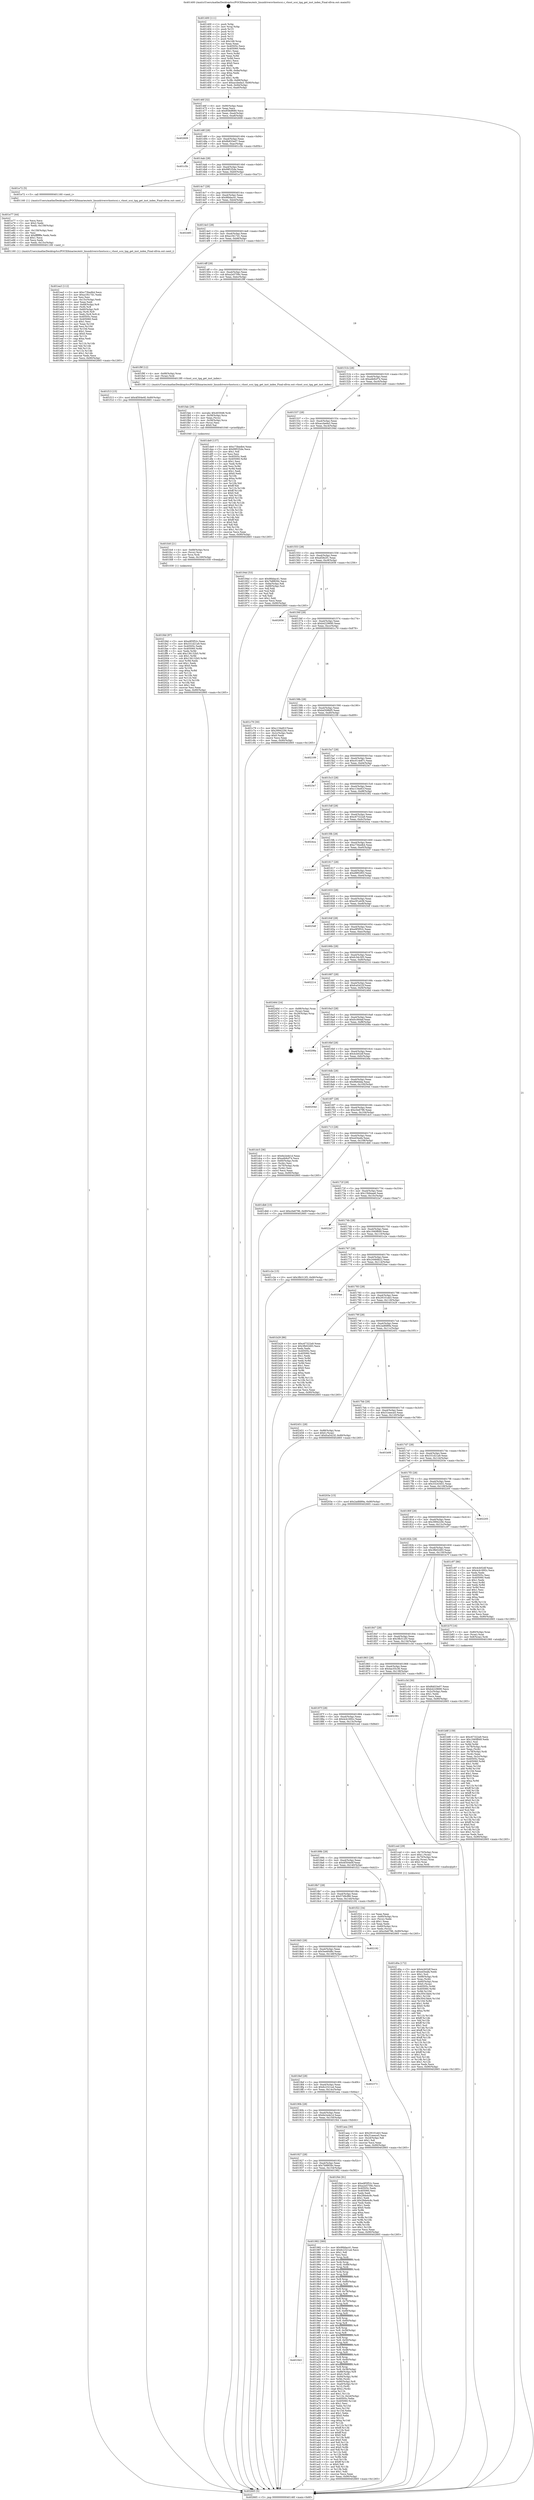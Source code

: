 digraph "0x401400" {
  label = "0x401400 (/mnt/c/Users/mathe/Desktop/tcc/POCII/binaries/extr_linuxdriversvhostscsi.c_vhost_scsi_tpg_get_inst_index_Final-ollvm.out::main(0))"
  labelloc = "t"
  node[shape=record]

  Entry [label="",width=0.3,height=0.3,shape=circle,fillcolor=black,style=filled]
  "0x40146f" [label="{
     0x40146f [32]\l
     | [instrs]\l
     &nbsp;&nbsp;0x40146f \<+6\>: mov -0x90(%rbp),%eax\l
     &nbsp;&nbsp;0x401475 \<+2\>: mov %eax,%ecx\l
     &nbsp;&nbsp;0x401477 \<+6\>: sub $0x858df680,%ecx\l
     &nbsp;&nbsp;0x40147d \<+6\>: mov %eax,-0xa4(%rbp)\l
     &nbsp;&nbsp;0x401483 \<+6\>: mov %ecx,-0xa8(%rbp)\l
     &nbsp;&nbsp;0x401489 \<+6\>: je 0000000000402609 \<main+0x1209\>\l
  }"]
  "0x402609" [label="{
     0x402609\l
  }", style=dashed]
  "0x40148f" [label="{
     0x40148f [28]\l
     | [instrs]\l
     &nbsp;&nbsp;0x40148f \<+5\>: jmp 0000000000401494 \<main+0x94\>\l
     &nbsp;&nbsp;0x401494 \<+6\>: mov -0xa4(%rbp),%eax\l
     &nbsp;&nbsp;0x40149a \<+5\>: sub $0x8b833e07,%eax\l
     &nbsp;&nbsp;0x40149f \<+6\>: mov %eax,-0xac(%rbp)\l
     &nbsp;&nbsp;0x4014a5 \<+6\>: je 0000000000401c5b \<main+0x85b\>\l
  }"]
  Exit [label="",width=0.3,height=0.3,shape=circle,fillcolor=black,style=filled,peripheries=2]
  "0x401c5b" [label="{
     0x401c5b\l
  }", style=dashed]
  "0x4014ab" [label="{
     0x4014ab [28]\l
     | [instrs]\l
     &nbsp;&nbsp;0x4014ab \<+5\>: jmp 00000000004014b0 \<main+0xb0\>\l
     &nbsp;&nbsp;0x4014b0 \<+6\>: mov -0xa4(%rbp),%eax\l
     &nbsp;&nbsp;0x4014b6 \<+5\>: sub $0x99f1f2de,%eax\l
     &nbsp;&nbsp;0x4014bb \<+6\>: mov %eax,-0xb0(%rbp)\l
     &nbsp;&nbsp;0x4014c1 \<+6\>: je 0000000000401e72 \<main+0xa72\>\l
  }"]
  "0x401fdd" [label="{
     0x401fdd [97]\l
     | [instrs]\l
     &nbsp;&nbsp;0x401fdd \<+5\>: mov $0xe9f3f52c,%eax\l
     &nbsp;&nbsp;0x401fe2 \<+5\>: mov $0x331d21a9,%esi\l
     &nbsp;&nbsp;0x401fe7 \<+7\>: mov 0x40505c,%edx\l
     &nbsp;&nbsp;0x401fee \<+8\>: mov 0x405060,%r8d\l
     &nbsp;&nbsp;0x401ff6 \<+3\>: mov %edx,%r9d\l
     &nbsp;&nbsp;0x401ff9 \<+7\>: add $0x136132b5,%r9d\l
     &nbsp;&nbsp;0x402000 \<+4\>: sub $0x1,%r9d\l
     &nbsp;&nbsp;0x402004 \<+7\>: sub $0x136132b5,%r9d\l
     &nbsp;&nbsp;0x40200b \<+4\>: imul %r9d,%edx\l
     &nbsp;&nbsp;0x40200f \<+3\>: and $0x1,%edx\l
     &nbsp;&nbsp;0x402012 \<+3\>: cmp $0x0,%edx\l
     &nbsp;&nbsp;0x402015 \<+4\>: sete %r10b\l
     &nbsp;&nbsp;0x402019 \<+4\>: cmp $0xa,%r8d\l
     &nbsp;&nbsp;0x40201d \<+4\>: setl %r11b\l
     &nbsp;&nbsp;0x402021 \<+3\>: mov %r10b,%bl\l
     &nbsp;&nbsp;0x402024 \<+3\>: and %r11b,%bl\l
     &nbsp;&nbsp;0x402027 \<+3\>: xor %r11b,%r10b\l
     &nbsp;&nbsp;0x40202a \<+3\>: or %r10b,%bl\l
     &nbsp;&nbsp;0x40202d \<+3\>: test $0x1,%bl\l
     &nbsp;&nbsp;0x402030 \<+3\>: cmovne %esi,%eax\l
     &nbsp;&nbsp;0x402033 \<+6\>: mov %eax,-0x90(%rbp)\l
     &nbsp;&nbsp;0x402039 \<+5\>: jmp 0000000000402665 \<main+0x1265\>\l
  }"]
  "0x401e72" [label="{
     0x401e72 [5]\l
     | [instrs]\l
     &nbsp;&nbsp;0x401e72 \<+5\>: call 0000000000401160 \<next_i\>\l
     | [calls]\l
     &nbsp;&nbsp;0x401160 \{1\} (/mnt/c/Users/mathe/Desktop/tcc/POCII/binaries/extr_linuxdriversvhostscsi.c_vhost_scsi_tpg_get_inst_index_Final-ollvm.out::next_i)\l
  }"]
  "0x4014c7" [label="{
     0x4014c7 [28]\l
     | [instrs]\l
     &nbsp;&nbsp;0x4014c7 \<+5\>: jmp 00000000004014cc \<main+0xcc\>\l
     &nbsp;&nbsp;0x4014cc \<+6\>: mov -0xa4(%rbp),%eax\l
     &nbsp;&nbsp;0x4014d2 \<+5\>: sub $0x9fddac41,%eax\l
     &nbsp;&nbsp;0x4014d7 \<+6\>: mov %eax,-0xb4(%rbp)\l
     &nbsp;&nbsp;0x4014dd \<+6\>: je 0000000000402485 \<main+0x1085\>\l
  }"]
  "0x401fc8" [label="{
     0x401fc8 [21]\l
     | [instrs]\l
     &nbsp;&nbsp;0x401fc8 \<+4\>: mov -0x68(%rbp),%rcx\l
     &nbsp;&nbsp;0x401fcc \<+3\>: mov (%rcx),%rcx\l
     &nbsp;&nbsp;0x401fcf \<+3\>: mov %rcx,%rdi\l
     &nbsp;&nbsp;0x401fd2 \<+6\>: mov %eax,-0x160(%rbp)\l
     &nbsp;&nbsp;0x401fd8 \<+5\>: call 0000000000401030 \<free@plt\>\l
     | [calls]\l
     &nbsp;&nbsp;0x401030 \{1\} (unknown)\l
  }"]
  "0x402485" [label="{
     0x402485\l
  }", style=dashed]
  "0x4014e3" [label="{
     0x4014e3 [28]\l
     | [instrs]\l
     &nbsp;&nbsp;0x4014e3 \<+5\>: jmp 00000000004014e8 \<main+0xe8\>\l
     &nbsp;&nbsp;0x4014e8 \<+6\>: mov -0xa4(%rbp),%eax\l
     &nbsp;&nbsp;0x4014ee \<+5\>: sub $0xa1f417d1,%eax\l
     &nbsp;&nbsp;0x4014f3 \<+6\>: mov %eax,-0xb8(%rbp)\l
     &nbsp;&nbsp;0x4014f9 \<+6\>: je 0000000000401f13 \<main+0xb13\>\l
  }"]
  "0x401fab" [label="{
     0x401fab [29]\l
     | [instrs]\l
     &nbsp;&nbsp;0x401fab \<+10\>: movabs $0x4030d6,%rdi\l
     &nbsp;&nbsp;0x401fb5 \<+4\>: mov -0x58(%rbp),%rcx\l
     &nbsp;&nbsp;0x401fb9 \<+2\>: mov %eax,(%rcx)\l
     &nbsp;&nbsp;0x401fbb \<+4\>: mov -0x58(%rbp),%rcx\l
     &nbsp;&nbsp;0x401fbf \<+2\>: mov (%rcx),%esi\l
     &nbsp;&nbsp;0x401fc1 \<+2\>: mov $0x0,%al\l
     &nbsp;&nbsp;0x401fc3 \<+5\>: call 0000000000401040 \<printf@plt\>\l
     | [calls]\l
     &nbsp;&nbsp;0x401040 \{1\} (unknown)\l
  }"]
  "0x401f13" [label="{
     0x401f13 [15]\l
     | [instrs]\l
     &nbsp;&nbsp;0x401f13 \<+10\>: movl $0x4f304e0f,-0x90(%rbp)\l
     &nbsp;&nbsp;0x401f1d \<+5\>: jmp 0000000000402665 \<main+0x1265\>\l
  }"]
  "0x4014ff" [label="{
     0x4014ff [28]\l
     | [instrs]\l
     &nbsp;&nbsp;0x4014ff \<+5\>: jmp 0000000000401504 \<main+0x104\>\l
     &nbsp;&nbsp;0x401504 \<+6\>: mov -0xa4(%rbp),%eax\l
     &nbsp;&nbsp;0x40150a \<+5\>: sub $0xa2e5709c,%eax\l
     &nbsp;&nbsp;0x40150f \<+6\>: mov %eax,-0xbc(%rbp)\l
     &nbsp;&nbsp;0x401515 \<+6\>: je 0000000000401f9f \<main+0xb9f\>\l
  }"]
  "0x401ea3" [label="{
     0x401ea3 [112]\l
     | [instrs]\l
     &nbsp;&nbsp;0x401ea3 \<+5\>: mov $0xc73bedb4,%ecx\l
     &nbsp;&nbsp;0x401ea8 \<+5\>: mov $0xa1f417d1,%edx\l
     &nbsp;&nbsp;0x401ead \<+2\>: xor %esi,%esi\l
     &nbsp;&nbsp;0x401eaf \<+6\>: mov -0x15c(%rbp),%edi\l
     &nbsp;&nbsp;0x401eb5 \<+3\>: imul %eax,%edi\l
     &nbsp;&nbsp;0x401eb8 \<+4\>: mov -0x68(%rbp),%r8\l
     &nbsp;&nbsp;0x401ebc \<+3\>: mov (%r8),%r8\l
     &nbsp;&nbsp;0x401ebf \<+4\>: mov -0x60(%rbp),%r9\l
     &nbsp;&nbsp;0x401ec3 \<+3\>: movslq (%r9),%r9\l
     &nbsp;&nbsp;0x401ec6 \<+4\>: mov %edi,(%r8,%r9,4)\l
     &nbsp;&nbsp;0x401eca \<+7\>: mov 0x40505c,%eax\l
     &nbsp;&nbsp;0x401ed1 \<+7\>: mov 0x405060,%edi\l
     &nbsp;&nbsp;0x401ed8 \<+3\>: sub $0x1,%esi\l
     &nbsp;&nbsp;0x401edb \<+3\>: mov %eax,%r10d\l
     &nbsp;&nbsp;0x401ede \<+3\>: add %esi,%r10d\l
     &nbsp;&nbsp;0x401ee1 \<+4\>: imul %r10d,%eax\l
     &nbsp;&nbsp;0x401ee5 \<+3\>: and $0x1,%eax\l
     &nbsp;&nbsp;0x401ee8 \<+3\>: cmp $0x0,%eax\l
     &nbsp;&nbsp;0x401eeb \<+4\>: sete %r11b\l
     &nbsp;&nbsp;0x401eef \<+3\>: cmp $0xa,%edi\l
     &nbsp;&nbsp;0x401ef2 \<+3\>: setl %bl\l
     &nbsp;&nbsp;0x401ef5 \<+3\>: mov %r11b,%r14b\l
     &nbsp;&nbsp;0x401ef8 \<+3\>: and %bl,%r14b\l
     &nbsp;&nbsp;0x401efb \<+3\>: xor %bl,%r11b\l
     &nbsp;&nbsp;0x401efe \<+3\>: or %r11b,%r14b\l
     &nbsp;&nbsp;0x401f01 \<+4\>: test $0x1,%r14b\l
     &nbsp;&nbsp;0x401f05 \<+3\>: cmovne %edx,%ecx\l
     &nbsp;&nbsp;0x401f08 \<+6\>: mov %ecx,-0x90(%rbp)\l
     &nbsp;&nbsp;0x401f0e \<+5\>: jmp 0000000000402665 \<main+0x1265\>\l
  }"]
  "0x401f9f" [label="{
     0x401f9f [12]\l
     | [instrs]\l
     &nbsp;&nbsp;0x401f9f \<+4\>: mov -0x68(%rbp),%rax\l
     &nbsp;&nbsp;0x401fa3 \<+3\>: mov (%rax),%rdi\l
     &nbsp;&nbsp;0x401fa6 \<+5\>: call 00000000004013f0 \<vhost_scsi_tpg_get_inst_index\>\l
     | [calls]\l
     &nbsp;&nbsp;0x4013f0 \{1\} (/mnt/c/Users/mathe/Desktop/tcc/POCII/binaries/extr_linuxdriversvhostscsi.c_vhost_scsi_tpg_get_inst_index_Final-ollvm.out::vhost_scsi_tpg_get_inst_index)\l
  }"]
  "0x40151b" [label="{
     0x40151b [28]\l
     | [instrs]\l
     &nbsp;&nbsp;0x40151b \<+5\>: jmp 0000000000401520 \<main+0x120\>\l
     &nbsp;&nbsp;0x401520 \<+6\>: mov -0xa4(%rbp),%eax\l
     &nbsp;&nbsp;0x401526 \<+5\>: sub $0xa4b9cf74,%eax\l
     &nbsp;&nbsp;0x40152b \<+6\>: mov %eax,-0xc0(%rbp)\l
     &nbsp;&nbsp;0x401531 \<+6\>: je 0000000000401de9 \<main+0x9e9\>\l
  }"]
  "0x401e77" [label="{
     0x401e77 [44]\l
     | [instrs]\l
     &nbsp;&nbsp;0x401e77 \<+2\>: xor %ecx,%ecx\l
     &nbsp;&nbsp;0x401e79 \<+5\>: mov $0x2,%edx\l
     &nbsp;&nbsp;0x401e7e \<+6\>: mov %edx,-0x158(%rbp)\l
     &nbsp;&nbsp;0x401e84 \<+1\>: cltd\l
     &nbsp;&nbsp;0x401e85 \<+6\>: mov -0x158(%rbp),%esi\l
     &nbsp;&nbsp;0x401e8b \<+2\>: idiv %esi\l
     &nbsp;&nbsp;0x401e8d \<+6\>: imul $0xfffffffe,%edx,%edx\l
     &nbsp;&nbsp;0x401e93 \<+3\>: sub $0x1,%ecx\l
     &nbsp;&nbsp;0x401e96 \<+2\>: sub %ecx,%edx\l
     &nbsp;&nbsp;0x401e98 \<+6\>: mov %edx,-0x15c(%rbp)\l
     &nbsp;&nbsp;0x401e9e \<+5\>: call 0000000000401160 \<next_i\>\l
     | [calls]\l
     &nbsp;&nbsp;0x401160 \{1\} (/mnt/c/Users/mathe/Desktop/tcc/POCII/binaries/extr_linuxdriversvhostscsi.c_vhost_scsi_tpg_get_inst_index_Final-ollvm.out::next_i)\l
  }"]
  "0x401de9" [label="{
     0x401de9 [137]\l
     | [instrs]\l
     &nbsp;&nbsp;0x401de9 \<+5\>: mov $0xc73bedb4,%eax\l
     &nbsp;&nbsp;0x401dee \<+5\>: mov $0x99f1f2de,%ecx\l
     &nbsp;&nbsp;0x401df3 \<+2\>: mov $0x1,%dl\l
     &nbsp;&nbsp;0x401df5 \<+2\>: xor %esi,%esi\l
     &nbsp;&nbsp;0x401df7 \<+7\>: mov 0x40505c,%edi\l
     &nbsp;&nbsp;0x401dfe \<+8\>: mov 0x405060,%r8d\l
     &nbsp;&nbsp;0x401e06 \<+3\>: sub $0x1,%esi\l
     &nbsp;&nbsp;0x401e09 \<+3\>: mov %edi,%r9d\l
     &nbsp;&nbsp;0x401e0c \<+3\>: add %esi,%r9d\l
     &nbsp;&nbsp;0x401e0f \<+4\>: imul %r9d,%edi\l
     &nbsp;&nbsp;0x401e13 \<+3\>: and $0x1,%edi\l
     &nbsp;&nbsp;0x401e16 \<+3\>: cmp $0x0,%edi\l
     &nbsp;&nbsp;0x401e19 \<+4\>: sete %r10b\l
     &nbsp;&nbsp;0x401e1d \<+4\>: cmp $0xa,%r8d\l
     &nbsp;&nbsp;0x401e21 \<+4\>: setl %r11b\l
     &nbsp;&nbsp;0x401e25 \<+3\>: mov %r10b,%bl\l
     &nbsp;&nbsp;0x401e28 \<+3\>: xor $0xff,%bl\l
     &nbsp;&nbsp;0x401e2b \<+3\>: mov %r11b,%r14b\l
     &nbsp;&nbsp;0x401e2e \<+4\>: xor $0xff,%r14b\l
     &nbsp;&nbsp;0x401e32 \<+3\>: xor $0x0,%dl\l
     &nbsp;&nbsp;0x401e35 \<+3\>: mov %bl,%r15b\l
     &nbsp;&nbsp;0x401e38 \<+4\>: and $0x0,%r15b\l
     &nbsp;&nbsp;0x401e3c \<+3\>: and %dl,%r10b\l
     &nbsp;&nbsp;0x401e3f \<+3\>: mov %r14b,%r12b\l
     &nbsp;&nbsp;0x401e42 \<+4\>: and $0x0,%r12b\l
     &nbsp;&nbsp;0x401e46 \<+3\>: and %dl,%r11b\l
     &nbsp;&nbsp;0x401e49 \<+3\>: or %r10b,%r15b\l
     &nbsp;&nbsp;0x401e4c \<+3\>: or %r11b,%r12b\l
     &nbsp;&nbsp;0x401e4f \<+3\>: xor %r12b,%r15b\l
     &nbsp;&nbsp;0x401e52 \<+3\>: or %r14b,%bl\l
     &nbsp;&nbsp;0x401e55 \<+3\>: xor $0xff,%bl\l
     &nbsp;&nbsp;0x401e58 \<+3\>: or $0x0,%dl\l
     &nbsp;&nbsp;0x401e5b \<+2\>: and %dl,%bl\l
     &nbsp;&nbsp;0x401e5d \<+3\>: or %bl,%r15b\l
     &nbsp;&nbsp;0x401e60 \<+4\>: test $0x1,%r15b\l
     &nbsp;&nbsp;0x401e64 \<+3\>: cmovne %ecx,%eax\l
     &nbsp;&nbsp;0x401e67 \<+6\>: mov %eax,-0x90(%rbp)\l
     &nbsp;&nbsp;0x401e6d \<+5\>: jmp 0000000000402665 \<main+0x1265\>\l
  }"]
  "0x401537" [label="{
     0x401537 [28]\l
     | [instrs]\l
     &nbsp;&nbsp;0x401537 \<+5\>: jmp 000000000040153c \<main+0x13c\>\l
     &nbsp;&nbsp;0x40153c \<+6\>: mov -0xa4(%rbp),%eax\l
     &nbsp;&nbsp;0x401542 \<+5\>: sub $0xaccbeda3,%eax\l
     &nbsp;&nbsp;0x401547 \<+6\>: mov %eax,-0xc4(%rbp)\l
     &nbsp;&nbsp;0x40154d \<+6\>: je 000000000040194d \<main+0x54d\>\l
  }"]
  "0x401d0a" [label="{
     0x401d0a [172]\l
     | [instrs]\l
     &nbsp;&nbsp;0x401d0a \<+5\>: mov $0x4cb02df,%ecx\l
     &nbsp;&nbsp;0x401d0f \<+5\>: mov $0xed3eafa,%edx\l
     &nbsp;&nbsp;0x401d14 \<+3\>: mov $0x1,%sil\l
     &nbsp;&nbsp;0x401d17 \<+4\>: mov -0x68(%rbp),%rdi\l
     &nbsp;&nbsp;0x401d1b \<+3\>: mov %rax,(%rdi)\l
     &nbsp;&nbsp;0x401d1e \<+4\>: mov -0x60(%rbp),%rax\l
     &nbsp;&nbsp;0x401d22 \<+6\>: movl $0x0,(%rax)\l
     &nbsp;&nbsp;0x401d28 \<+8\>: mov 0x40505c,%r8d\l
     &nbsp;&nbsp;0x401d30 \<+8\>: mov 0x405060,%r9d\l
     &nbsp;&nbsp;0x401d38 \<+3\>: mov %r8d,%r10d\l
     &nbsp;&nbsp;0x401d3b \<+7\>: add $0x3041fab4,%r10d\l
     &nbsp;&nbsp;0x401d42 \<+4\>: sub $0x1,%r10d\l
     &nbsp;&nbsp;0x401d46 \<+7\>: sub $0x3041fab4,%r10d\l
     &nbsp;&nbsp;0x401d4d \<+4\>: imul %r10d,%r8d\l
     &nbsp;&nbsp;0x401d51 \<+4\>: and $0x1,%r8d\l
     &nbsp;&nbsp;0x401d55 \<+4\>: cmp $0x0,%r8d\l
     &nbsp;&nbsp;0x401d59 \<+4\>: sete %r11b\l
     &nbsp;&nbsp;0x401d5d \<+4\>: cmp $0xa,%r9d\l
     &nbsp;&nbsp;0x401d61 \<+3\>: setl %bl\l
     &nbsp;&nbsp;0x401d64 \<+3\>: mov %r11b,%r14b\l
     &nbsp;&nbsp;0x401d67 \<+4\>: xor $0xff,%r14b\l
     &nbsp;&nbsp;0x401d6b \<+3\>: mov %bl,%r15b\l
     &nbsp;&nbsp;0x401d6e \<+4\>: xor $0xff,%r15b\l
     &nbsp;&nbsp;0x401d72 \<+4\>: xor $0x1,%sil\l
     &nbsp;&nbsp;0x401d76 \<+3\>: mov %r14b,%r12b\l
     &nbsp;&nbsp;0x401d79 \<+4\>: and $0xff,%r12b\l
     &nbsp;&nbsp;0x401d7d \<+3\>: and %sil,%r11b\l
     &nbsp;&nbsp;0x401d80 \<+3\>: mov %r15b,%r13b\l
     &nbsp;&nbsp;0x401d83 \<+4\>: and $0xff,%r13b\l
     &nbsp;&nbsp;0x401d87 \<+3\>: and %sil,%bl\l
     &nbsp;&nbsp;0x401d8a \<+3\>: or %r11b,%r12b\l
     &nbsp;&nbsp;0x401d8d \<+3\>: or %bl,%r13b\l
     &nbsp;&nbsp;0x401d90 \<+3\>: xor %r13b,%r12b\l
     &nbsp;&nbsp;0x401d93 \<+3\>: or %r15b,%r14b\l
     &nbsp;&nbsp;0x401d96 \<+4\>: xor $0xff,%r14b\l
     &nbsp;&nbsp;0x401d9a \<+4\>: or $0x1,%sil\l
     &nbsp;&nbsp;0x401d9e \<+3\>: and %sil,%r14b\l
     &nbsp;&nbsp;0x401da1 \<+3\>: or %r14b,%r12b\l
     &nbsp;&nbsp;0x401da4 \<+4\>: test $0x1,%r12b\l
     &nbsp;&nbsp;0x401da8 \<+3\>: cmovne %edx,%ecx\l
     &nbsp;&nbsp;0x401dab \<+6\>: mov %ecx,-0x90(%rbp)\l
     &nbsp;&nbsp;0x401db1 \<+5\>: jmp 0000000000402665 \<main+0x1265\>\l
  }"]
  "0x40194d" [label="{
     0x40194d [53]\l
     | [instrs]\l
     &nbsp;&nbsp;0x40194d \<+5\>: mov $0x9fddac41,%eax\l
     &nbsp;&nbsp;0x401952 \<+5\>: mov $0x7b8f659c,%ecx\l
     &nbsp;&nbsp;0x401957 \<+6\>: mov -0x8a(%rbp),%dl\l
     &nbsp;&nbsp;0x40195d \<+7\>: mov -0x89(%rbp),%sil\l
     &nbsp;&nbsp;0x401964 \<+3\>: mov %dl,%dil\l
     &nbsp;&nbsp;0x401967 \<+3\>: and %sil,%dil\l
     &nbsp;&nbsp;0x40196a \<+3\>: xor %sil,%dl\l
     &nbsp;&nbsp;0x40196d \<+3\>: or %dl,%dil\l
     &nbsp;&nbsp;0x401970 \<+4\>: test $0x1,%dil\l
     &nbsp;&nbsp;0x401974 \<+3\>: cmovne %ecx,%eax\l
     &nbsp;&nbsp;0x401977 \<+6\>: mov %eax,-0x90(%rbp)\l
     &nbsp;&nbsp;0x40197d \<+5\>: jmp 0000000000402665 \<main+0x1265\>\l
  }"]
  "0x401553" [label="{
     0x401553 [28]\l
     | [instrs]\l
     &nbsp;&nbsp;0x401553 \<+5\>: jmp 0000000000401558 \<main+0x158\>\l
     &nbsp;&nbsp;0x401558 \<+6\>: mov -0xa4(%rbp),%eax\l
     &nbsp;&nbsp;0x40155e \<+5\>: sub $0xaf2fe2f1,%eax\l
     &nbsp;&nbsp;0x401563 \<+6\>: mov %eax,-0xc8(%rbp)\l
     &nbsp;&nbsp;0x401569 \<+6\>: je 0000000000402656 \<main+0x1256\>\l
  }"]
  "0x402665" [label="{
     0x402665 [5]\l
     | [instrs]\l
     &nbsp;&nbsp;0x402665 \<+5\>: jmp 000000000040146f \<main+0x6f\>\l
  }"]
  "0x401400" [label="{
     0x401400 [111]\l
     | [instrs]\l
     &nbsp;&nbsp;0x401400 \<+1\>: push %rbp\l
     &nbsp;&nbsp;0x401401 \<+3\>: mov %rsp,%rbp\l
     &nbsp;&nbsp;0x401404 \<+2\>: push %r15\l
     &nbsp;&nbsp;0x401406 \<+2\>: push %r14\l
     &nbsp;&nbsp;0x401408 \<+2\>: push %r13\l
     &nbsp;&nbsp;0x40140a \<+2\>: push %r12\l
     &nbsp;&nbsp;0x40140c \<+1\>: push %rbx\l
     &nbsp;&nbsp;0x40140d \<+7\>: sub $0x168,%rsp\l
     &nbsp;&nbsp;0x401414 \<+2\>: xor %eax,%eax\l
     &nbsp;&nbsp;0x401416 \<+7\>: mov 0x40505c,%ecx\l
     &nbsp;&nbsp;0x40141d \<+7\>: mov 0x405060,%edx\l
     &nbsp;&nbsp;0x401424 \<+3\>: sub $0x1,%eax\l
     &nbsp;&nbsp;0x401427 \<+3\>: mov %ecx,%r8d\l
     &nbsp;&nbsp;0x40142a \<+3\>: add %eax,%r8d\l
     &nbsp;&nbsp;0x40142d \<+4\>: imul %r8d,%ecx\l
     &nbsp;&nbsp;0x401431 \<+3\>: and $0x1,%ecx\l
     &nbsp;&nbsp;0x401434 \<+3\>: cmp $0x0,%ecx\l
     &nbsp;&nbsp;0x401437 \<+4\>: sete %r9b\l
     &nbsp;&nbsp;0x40143b \<+4\>: and $0x1,%r9b\l
     &nbsp;&nbsp;0x40143f \<+7\>: mov %r9b,-0x8a(%rbp)\l
     &nbsp;&nbsp;0x401446 \<+3\>: cmp $0xa,%edx\l
     &nbsp;&nbsp;0x401449 \<+4\>: setl %r9b\l
     &nbsp;&nbsp;0x40144d \<+4\>: and $0x1,%r9b\l
     &nbsp;&nbsp;0x401451 \<+7\>: mov %r9b,-0x89(%rbp)\l
     &nbsp;&nbsp;0x401458 \<+10\>: movl $0xaccbeda3,-0x90(%rbp)\l
     &nbsp;&nbsp;0x401462 \<+6\>: mov %edi,-0x94(%rbp)\l
     &nbsp;&nbsp;0x401468 \<+7\>: mov %rsi,-0xa0(%rbp)\l
  }"]
  "0x401b8f" [label="{
     0x401b8f [159]\l
     | [instrs]\l
     &nbsp;&nbsp;0x401b8f \<+5\>: mov $0xc67322a9,%ecx\l
     &nbsp;&nbsp;0x401b94 \<+5\>: mov $0x1940f849,%edx\l
     &nbsp;&nbsp;0x401b99 \<+3\>: mov $0x1,%sil\l
     &nbsp;&nbsp;0x401b9c \<+3\>: xor %r8d,%r8d\l
     &nbsp;&nbsp;0x401b9f \<+4\>: mov -0x78(%rbp),%rdi\l
     &nbsp;&nbsp;0x401ba3 \<+2\>: mov %eax,(%rdi)\l
     &nbsp;&nbsp;0x401ba5 \<+4\>: mov -0x78(%rbp),%rdi\l
     &nbsp;&nbsp;0x401ba9 \<+2\>: mov (%rdi),%eax\l
     &nbsp;&nbsp;0x401bab \<+3\>: mov %eax,-0x2c(%rbp)\l
     &nbsp;&nbsp;0x401bae \<+7\>: mov 0x40505c,%eax\l
     &nbsp;&nbsp;0x401bb5 \<+8\>: mov 0x405060,%r9d\l
     &nbsp;&nbsp;0x401bbd \<+4\>: sub $0x1,%r8d\l
     &nbsp;&nbsp;0x401bc1 \<+3\>: mov %eax,%r10d\l
     &nbsp;&nbsp;0x401bc4 \<+3\>: add %r8d,%r10d\l
     &nbsp;&nbsp;0x401bc7 \<+4\>: imul %r10d,%eax\l
     &nbsp;&nbsp;0x401bcb \<+3\>: and $0x1,%eax\l
     &nbsp;&nbsp;0x401bce \<+3\>: cmp $0x0,%eax\l
     &nbsp;&nbsp;0x401bd1 \<+4\>: sete %r11b\l
     &nbsp;&nbsp;0x401bd5 \<+4\>: cmp $0xa,%r9d\l
     &nbsp;&nbsp;0x401bd9 \<+3\>: setl %bl\l
     &nbsp;&nbsp;0x401bdc \<+3\>: mov %r11b,%r14b\l
     &nbsp;&nbsp;0x401bdf \<+4\>: xor $0xff,%r14b\l
     &nbsp;&nbsp;0x401be3 \<+3\>: mov %bl,%r15b\l
     &nbsp;&nbsp;0x401be6 \<+4\>: xor $0xff,%r15b\l
     &nbsp;&nbsp;0x401bea \<+4\>: xor $0x0,%sil\l
     &nbsp;&nbsp;0x401bee \<+3\>: mov %r14b,%r12b\l
     &nbsp;&nbsp;0x401bf1 \<+4\>: and $0x0,%r12b\l
     &nbsp;&nbsp;0x401bf5 \<+3\>: and %sil,%r11b\l
     &nbsp;&nbsp;0x401bf8 \<+3\>: mov %r15b,%r13b\l
     &nbsp;&nbsp;0x401bfb \<+4\>: and $0x0,%r13b\l
     &nbsp;&nbsp;0x401bff \<+3\>: and %sil,%bl\l
     &nbsp;&nbsp;0x401c02 \<+3\>: or %r11b,%r12b\l
     &nbsp;&nbsp;0x401c05 \<+3\>: or %bl,%r13b\l
     &nbsp;&nbsp;0x401c08 \<+3\>: xor %r13b,%r12b\l
     &nbsp;&nbsp;0x401c0b \<+3\>: or %r15b,%r14b\l
     &nbsp;&nbsp;0x401c0e \<+4\>: xor $0xff,%r14b\l
     &nbsp;&nbsp;0x401c12 \<+4\>: or $0x0,%sil\l
     &nbsp;&nbsp;0x401c16 \<+3\>: and %sil,%r14b\l
     &nbsp;&nbsp;0x401c19 \<+3\>: or %r14b,%r12b\l
     &nbsp;&nbsp;0x401c1c \<+4\>: test $0x1,%r12b\l
     &nbsp;&nbsp;0x401c20 \<+3\>: cmovne %edx,%ecx\l
     &nbsp;&nbsp;0x401c23 \<+6\>: mov %ecx,-0x90(%rbp)\l
     &nbsp;&nbsp;0x401c29 \<+5\>: jmp 0000000000402665 \<main+0x1265\>\l
  }"]
  "0x402656" [label="{
     0x402656\l
  }", style=dashed]
  "0x40156f" [label="{
     0x40156f [28]\l
     | [instrs]\l
     &nbsp;&nbsp;0x40156f \<+5\>: jmp 0000000000401574 \<main+0x174\>\l
     &nbsp;&nbsp;0x401574 \<+6\>: mov -0xa4(%rbp),%eax\l
     &nbsp;&nbsp;0x40157a \<+5\>: sub $0xb4229690,%eax\l
     &nbsp;&nbsp;0x40157f \<+6\>: mov %eax,-0xcc(%rbp)\l
     &nbsp;&nbsp;0x401585 \<+6\>: je 0000000000401c79 \<main+0x879\>\l
  }"]
  "0x401943" [label="{
     0x401943\l
  }", style=dashed]
  "0x401c79" [label="{
     0x401c79 [30]\l
     | [instrs]\l
     &nbsp;&nbsp;0x401c79 \<+5\>: mov $0xc134e81f,%eax\l
     &nbsp;&nbsp;0x401c7e \<+5\>: mov $0x3994229c,%ecx\l
     &nbsp;&nbsp;0x401c83 \<+3\>: mov -0x2c(%rbp),%edx\l
     &nbsp;&nbsp;0x401c86 \<+3\>: cmp $0x0,%edx\l
     &nbsp;&nbsp;0x401c89 \<+3\>: cmove %ecx,%eax\l
     &nbsp;&nbsp;0x401c8c \<+6\>: mov %eax,-0x90(%rbp)\l
     &nbsp;&nbsp;0x401c92 \<+5\>: jmp 0000000000402665 \<main+0x1265\>\l
  }"]
  "0x40158b" [label="{
     0x40158b [28]\l
     | [instrs]\l
     &nbsp;&nbsp;0x40158b \<+5\>: jmp 0000000000401590 \<main+0x190\>\l
     &nbsp;&nbsp;0x401590 \<+6\>: mov -0xa4(%rbp),%eax\l
     &nbsp;&nbsp;0x401596 \<+5\>: sub $0xbd308bf5,%eax\l
     &nbsp;&nbsp;0x40159b \<+6\>: mov %eax,-0xd0(%rbp)\l
     &nbsp;&nbsp;0x4015a1 \<+6\>: je 0000000000402109 \<main+0xd09\>\l
  }"]
  "0x401982" [label="{
     0x401982 [360]\l
     | [instrs]\l
     &nbsp;&nbsp;0x401982 \<+5\>: mov $0x9fddac41,%eax\l
     &nbsp;&nbsp;0x401987 \<+5\>: mov $0x6c2321a4,%ecx\l
     &nbsp;&nbsp;0x40198c \<+2\>: mov $0x1,%dl\l
     &nbsp;&nbsp;0x40198e \<+2\>: xor %esi,%esi\l
     &nbsp;&nbsp;0x401990 \<+3\>: mov %rsp,%rdi\l
     &nbsp;&nbsp;0x401993 \<+4\>: add $0xfffffffffffffff0,%rdi\l
     &nbsp;&nbsp;0x401997 \<+3\>: mov %rdi,%rsp\l
     &nbsp;&nbsp;0x40199a \<+7\>: mov %rdi,-0x88(%rbp)\l
     &nbsp;&nbsp;0x4019a1 \<+3\>: mov %rsp,%rdi\l
     &nbsp;&nbsp;0x4019a4 \<+4\>: add $0xfffffffffffffff0,%rdi\l
     &nbsp;&nbsp;0x4019a8 \<+3\>: mov %rdi,%rsp\l
     &nbsp;&nbsp;0x4019ab \<+3\>: mov %rsp,%r8\l
     &nbsp;&nbsp;0x4019ae \<+4\>: add $0xfffffffffffffff0,%r8\l
     &nbsp;&nbsp;0x4019b2 \<+3\>: mov %r8,%rsp\l
     &nbsp;&nbsp;0x4019b5 \<+4\>: mov %r8,-0x80(%rbp)\l
     &nbsp;&nbsp;0x4019b9 \<+3\>: mov %rsp,%r8\l
     &nbsp;&nbsp;0x4019bc \<+4\>: add $0xfffffffffffffff0,%r8\l
     &nbsp;&nbsp;0x4019c0 \<+3\>: mov %r8,%rsp\l
     &nbsp;&nbsp;0x4019c3 \<+4\>: mov %r8,-0x78(%rbp)\l
     &nbsp;&nbsp;0x4019c7 \<+3\>: mov %rsp,%r8\l
     &nbsp;&nbsp;0x4019ca \<+4\>: add $0xfffffffffffffff0,%r8\l
     &nbsp;&nbsp;0x4019ce \<+3\>: mov %r8,%rsp\l
     &nbsp;&nbsp;0x4019d1 \<+4\>: mov %r8,-0x70(%rbp)\l
     &nbsp;&nbsp;0x4019d5 \<+3\>: mov %rsp,%r8\l
     &nbsp;&nbsp;0x4019d8 \<+4\>: add $0xfffffffffffffff0,%r8\l
     &nbsp;&nbsp;0x4019dc \<+3\>: mov %r8,%rsp\l
     &nbsp;&nbsp;0x4019df \<+4\>: mov %r8,-0x68(%rbp)\l
     &nbsp;&nbsp;0x4019e3 \<+3\>: mov %rsp,%r8\l
     &nbsp;&nbsp;0x4019e6 \<+4\>: add $0xfffffffffffffff0,%r8\l
     &nbsp;&nbsp;0x4019ea \<+3\>: mov %r8,%rsp\l
     &nbsp;&nbsp;0x4019ed \<+4\>: mov %r8,-0x60(%rbp)\l
     &nbsp;&nbsp;0x4019f1 \<+3\>: mov %rsp,%r8\l
     &nbsp;&nbsp;0x4019f4 \<+4\>: add $0xfffffffffffffff0,%r8\l
     &nbsp;&nbsp;0x4019f8 \<+3\>: mov %r8,%rsp\l
     &nbsp;&nbsp;0x4019fb \<+4\>: mov %r8,-0x58(%rbp)\l
     &nbsp;&nbsp;0x4019ff \<+3\>: mov %rsp,%r8\l
     &nbsp;&nbsp;0x401a02 \<+4\>: add $0xfffffffffffffff0,%r8\l
     &nbsp;&nbsp;0x401a06 \<+3\>: mov %r8,%rsp\l
     &nbsp;&nbsp;0x401a09 \<+4\>: mov %r8,-0x50(%rbp)\l
     &nbsp;&nbsp;0x401a0d \<+3\>: mov %rsp,%r8\l
     &nbsp;&nbsp;0x401a10 \<+4\>: add $0xfffffffffffffff0,%r8\l
     &nbsp;&nbsp;0x401a14 \<+3\>: mov %r8,%rsp\l
     &nbsp;&nbsp;0x401a17 \<+4\>: mov %r8,-0x48(%rbp)\l
     &nbsp;&nbsp;0x401a1b \<+3\>: mov %rsp,%r8\l
     &nbsp;&nbsp;0x401a1e \<+4\>: add $0xfffffffffffffff0,%r8\l
     &nbsp;&nbsp;0x401a22 \<+3\>: mov %r8,%rsp\l
     &nbsp;&nbsp;0x401a25 \<+4\>: mov %r8,-0x40(%rbp)\l
     &nbsp;&nbsp;0x401a29 \<+3\>: mov %rsp,%r8\l
     &nbsp;&nbsp;0x401a2c \<+4\>: add $0xfffffffffffffff0,%r8\l
     &nbsp;&nbsp;0x401a30 \<+3\>: mov %r8,%rsp\l
     &nbsp;&nbsp;0x401a33 \<+4\>: mov %r8,-0x38(%rbp)\l
     &nbsp;&nbsp;0x401a37 \<+7\>: mov -0x88(%rbp),%r8\l
     &nbsp;&nbsp;0x401a3e \<+7\>: movl $0x0,(%r8)\l
     &nbsp;&nbsp;0x401a45 \<+7\>: mov -0x94(%rbp),%r9d\l
     &nbsp;&nbsp;0x401a4c \<+3\>: mov %r9d,(%rdi)\l
     &nbsp;&nbsp;0x401a4f \<+4\>: mov -0x80(%rbp),%r8\l
     &nbsp;&nbsp;0x401a53 \<+7\>: mov -0xa0(%rbp),%r10\l
     &nbsp;&nbsp;0x401a5a \<+3\>: mov %r10,(%r8)\l
     &nbsp;&nbsp;0x401a5d \<+3\>: cmpl $0x2,(%rdi)\l
     &nbsp;&nbsp;0x401a60 \<+4\>: setne %r11b\l
     &nbsp;&nbsp;0x401a64 \<+4\>: and $0x1,%r11b\l
     &nbsp;&nbsp;0x401a68 \<+4\>: mov %r11b,-0x2d(%rbp)\l
     &nbsp;&nbsp;0x401a6c \<+7\>: mov 0x40505c,%ebx\l
     &nbsp;&nbsp;0x401a73 \<+8\>: mov 0x405060,%r14d\l
     &nbsp;&nbsp;0x401a7b \<+3\>: sub $0x1,%esi\l
     &nbsp;&nbsp;0x401a7e \<+3\>: mov %ebx,%r15d\l
     &nbsp;&nbsp;0x401a81 \<+3\>: add %esi,%r15d\l
     &nbsp;&nbsp;0x401a84 \<+4\>: imul %r15d,%ebx\l
     &nbsp;&nbsp;0x401a88 \<+3\>: and $0x1,%ebx\l
     &nbsp;&nbsp;0x401a8b \<+3\>: cmp $0x0,%ebx\l
     &nbsp;&nbsp;0x401a8e \<+4\>: sete %r11b\l
     &nbsp;&nbsp;0x401a92 \<+4\>: cmp $0xa,%r14d\l
     &nbsp;&nbsp;0x401a96 \<+4\>: setl %r12b\l
     &nbsp;&nbsp;0x401a9a \<+3\>: mov %r11b,%r13b\l
     &nbsp;&nbsp;0x401a9d \<+4\>: xor $0xff,%r13b\l
     &nbsp;&nbsp;0x401aa1 \<+3\>: mov %r12b,%sil\l
     &nbsp;&nbsp;0x401aa4 \<+4\>: xor $0xff,%sil\l
     &nbsp;&nbsp;0x401aa8 \<+3\>: xor $0x0,%dl\l
     &nbsp;&nbsp;0x401aab \<+3\>: mov %r13b,%dil\l
     &nbsp;&nbsp;0x401aae \<+4\>: and $0x0,%dil\l
     &nbsp;&nbsp;0x401ab2 \<+3\>: and %dl,%r11b\l
     &nbsp;&nbsp;0x401ab5 \<+3\>: mov %sil,%r8b\l
     &nbsp;&nbsp;0x401ab8 \<+4\>: and $0x0,%r8b\l
     &nbsp;&nbsp;0x401abc \<+3\>: and %dl,%r12b\l
     &nbsp;&nbsp;0x401abf \<+3\>: or %r11b,%dil\l
     &nbsp;&nbsp;0x401ac2 \<+3\>: or %r12b,%r8b\l
     &nbsp;&nbsp;0x401ac5 \<+3\>: xor %r8b,%dil\l
     &nbsp;&nbsp;0x401ac8 \<+3\>: or %sil,%r13b\l
     &nbsp;&nbsp;0x401acb \<+4\>: xor $0xff,%r13b\l
     &nbsp;&nbsp;0x401acf \<+3\>: or $0x0,%dl\l
     &nbsp;&nbsp;0x401ad2 \<+3\>: and %dl,%r13b\l
     &nbsp;&nbsp;0x401ad5 \<+3\>: or %r13b,%dil\l
     &nbsp;&nbsp;0x401ad8 \<+4\>: test $0x1,%dil\l
     &nbsp;&nbsp;0x401adc \<+3\>: cmovne %ecx,%eax\l
     &nbsp;&nbsp;0x401adf \<+6\>: mov %eax,-0x90(%rbp)\l
     &nbsp;&nbsp;0x401ae5 \<+5\>: jmp 0000000000402665 \<main+0x1265\>\l
  }"]
  "0x402109" [label="{
     0x402109\l
  }", style=dashed]
  "0x4015a7" [label="{
     0x4015a7 [28]\l
     | [instrs]\l
     &nbsp;&nbsp;0x4015a7 \<+5\>: jmp 00000000004015ac \<main+0x1ac\>\l
     &nbsp;&nbsp;0x4015ac \<+6\>: mov -0xa4(%rbp),%eax\l
     &nbsp;&nbsp;0x4015b2 \<+5\>: sub $0xc014e87c,%eax\l
     &nbsp;&nbsp;0x4015b7 \<+6\>: mov %eax,-0xd4(%rbp)\l
     &nbsp;&nbsp;0x4015bd \<+6\>: je 00000000004023e7 \<main+0xfe7\>\l
  }"]
  "0x401927" [label="{
     0x401927 [28]\l
     | [instrs]\l
     &nbsp;&nbsp;0x401927 \<+5\>: jmp 000000000040192c \<main+0x52c\>\l
     &nbsp;&nbsp;0x40192c \<+6\>: mov -0xa4(%rbp),%eax\l
     &nbsp;&nbsp;0x401932 \<+5\>: sub $0x7b8f659c,%eax\l
     &nbsp;&nbsp;0x401937 \<+6\>: mov %eax,-0x154(%rbp)\l
     &nbsp;&nbsp;0x40193d \<+6\>: je 0000000000401982 \<main+0x582\>\l
  }"]
  "0x4023e7" [label="{
     0x4023e7\l
  }", style=dashed]
  "0x4015c3" [label="{
     0x4015c3 [28]\l
     | [instrs]\l
     &nbsp;&nbsp;0x4015c3 \<+5\>: jmp 00000000004015c8 \<main+0x1c8\>\l
     &nbsp;&nbsp;0x4015c8 \<+6\>: mov -0xa4(%rbp),%eax\l
     &nbsp;&nbsp;0x4015ce \<+5\>: sub $0xc134e81f,%eax\l
     &nbsp;&nbsp;0x4015d3 \<+6\>: mov %eax,-0xd8(%rbp)\l
     &nbsp;&nbsp;0x4015d9 \<+6\>: je 0000000000402382 \<main+0xf82\>\l
  }"]
  "0x401f44" [label="{
     0x401f44 [91]\l
     | [instrs]\l
     &nbsp;&nbsp;0x401f44 \<+5\>: mov $0xe9f3f52c,%eax\l
     &nbsp;&nbsp;0x401f49 \<+5\>: mov $0xa2e5709c,%ecx\l
     &nbsp;&nbsp;0x401f4e \<+7\>: mov 0x40505c,%edx\l
     &nbsp;&nbsp;0x401f55 \<+7\>: mov 0x405060,%esi\l
     &nbsp;&nbsp;0x401f5c \<+2\>: mov %edx,%edi\l
     &nbsp;&nbsp;0x401f5e \<+6\>: sub $0x29da4c8c,%edi\l
     &nbsp;&nbsp;0x401f64 \<+3\>: sub $0x1,%edi\l
     &nbsp;&nbsp;0x401f67 \<+6\>: add $0x29da4c8c,%edi\l
     &nbsp;&nbsp;0x401f6d \<+3\>: imul %edi,%edx\l
     &nbsp;&nbsp;0x401f70 \<+3\>: and $0x1,%edx\l
     &nbsp;&nbsp;0x401f73 \<+3\>: cmp $0x0,%edx\l
     &nbsp;&nbsp;0x401f76 \<+4\>: sete %r8b\l
     &nbsp;&nbsp;0x401f7a \<+3\>: cmp $0xa,%esi\l
     &nbsp;&nbsp;0x401f7d \<+4\>: setl %r9b\l
     &nbsp;&nbsp;0x401f81 \<+3\>: mov %r8b,%r10b\l
     &nbsp;&nbsp;0x401f84 \<+3\>: and %r9b,%r10b\l
     &nbsp;&nbsp;0x401f87 \<+3\>: xor %r9b,%r8b\l
     &nbsp;&nbsp;0x401f8a \<+3\>: or %r8b,%r10b\l
     &nbsp;&nbsp;0x401f8d \<+4\>: test $0x1,%r10b\l
     &nbsp;&nbsp;0x401f91 \<+3\>: cmovne %ecx,%eax\l
     &nbsp;&nbsp;0x401f94 \<+6\>: mov %eax,-0x90(%rbp)\l
     &nbsp;&nbsp;0x401f9a \<+5\>: jmp 0000000000402665 \<main+0x1265\>\l
  }"]
  "0x402382" [label="{
     0x402382\l
  }", style=dashed]
  "0x4015df" [label="{
     0x4015df [28]\l
     | [instrs]\l
     &nbsp;&nbsp;0x4015df \<+5\>: jmp 00000000004015e4 \<main+0x1e4\>\l
     &nbsp;&nbsp;0x4015e4 \<+6\>: mov -0xa4(%rbp),%eax\l
     &nbsp;&nbsp;0x4015ea \<+5\>: sub $0xc67322a9,%eax\l
     &nbsp;&nbsp;0x4015ef \<+6\>: mov %eax,-0xdc(%rbp)\l
     &nbsp;&nbsp;0x4015f5 \<+6\>: je 00000000004024ca \<main+0x10ca\>\l
  }"]
  "0x40190b" [label="{
     0x40190b [28]\l
     | [instrs]\l
     &nbsp;&nbsp;0x40190b \<+5\>: jmp 0000000000401910 \<main+0x510\>\l
     &nbsp;&nbsp;0x401910 \<+6\>: mov -0xa4(%rbp),%eax\l
     &nbsp;&nbsp;0x401916 \<+5\>: sub $0x6e2ede1d,%eax\l
     &nbsp;&nbsp;0x40191b \<+6\>: mov %eax,-0x150(%rbp)\l
     &nbsp;&nbsp;0x401921 \<+6\>: je 0000000000401f44 \<main+0xb44\>\l
  }"]
  "0x4024ca" [label="{
     0x4024ca\l
  }", style=dashed]
  "0x4015fb" [label="{
     0x4015fb [28]\l
     | [instrs]\l
     &nbsp;&nbsp;0x4015fb \<+5\>: jmp 0000000000401600 \<main+0x200\>\l
     &nbsp;&nbsp;0x401600 \<+6\>: mov -0xa4(%rbp),%eax\l
     &nbsp;&nbsp;0x401606 \<+5\>: sub $0xc73bedb4,%eax\l
     &nbsp;&nbsp;0x40160b \<+6\>: mov %eax,-0xe0(%rbp)\l
     &nbsp;&nbsp;0x401611 \<+6\>: je 0000000000402537 \<main+0x1137\>\l
  }"]
  "0x401aea" [label="{
     0x401aea [30]\l
     | [instrs]\l
     &nbsp;&nbsp;0x401aea \<+5\>: mov $0x29101eb3,%eax\l
     &nbsp;&nbsp;0x401aef \<+5\>: mov $0x31eeece5,%ecx\l
     &nbsp;&nbsp;0x401af4 \<+3\>: mov -0x2d(%rbp),%dl\l
     &nbsp;&nbsp;0x401af7 \<+3\>: test $0x1,%dl\l
     &nbsp;&nbsp;0x401afa \<+3\>: cmovne %ecx,%eax\l
     &nbsp;&nbsp;0x401afd \<+6\>: mov %eax,-0x90(%rbp)\l
     &nbsp;&nbsp;0x401b03 \<+5\>: jmp 0000000000402665 \<main+0x1265\>\l
  }"]
  "0x402537" [label="{
     0x402537\l
  }", style=dashed]
  "0x401617" [label="{
     0x401617 [28]\l
     | [instrs]\l
     &nbsp;&nbsp;0x401617 \<+5\>: jmp 000000000040161c \<main+0x21c\>\l
     &nbsp;&nbsp;0x40161c \<+6\>: mov -0xa4(%rbp),%eax\l
     &nbsp;&nbsp;0x401622 \<+5\>: sub $0xd9f02f03,%eax\l
     &nbsp;&nbsp;0x401627 \<+6\>: mov %eax,-0xe4(%rbp)\l
     &nbsp;&nbsp;0x40162d \<+6\>: je 0000000000402442 \<main+0x1042\>\l
  }"]
  "0x4018ef" [label="{
     0x4018ef [28]\l
     | [instrs]\l
     &nbsp;&nbsp;0x4018ef \<+5\>: jmp 00000000004018f4 \<main+0x4f4\>\l
     &nbsp;&nbsp;0x4018f4 \<+6\>: mov -0xa4(%rbp),%eax\l
     &nbsp;&nbsp;0x4018fa \<+5\>: sub $0x6c2321a4,%eax\l
     &nbsp;&nbsp;0x4018ff \<+6\>: mov %eax,-0x14c(%rbp)\l
     &nbsp;&nbsp;0x401905 \<+6\>: je 0000000000401aea \<main+0x6ea\>\l
  }"]
  "0x402442" [label="{
     0x402442\l
  }", style=dashed]
  "0x401633" [label="{
     0x401633 [28]\l
     | [instrs]\l
     &nbsp;&nbsp;0x401633 \<+5\>: jmp 0000000000401638 \<main+0x238\>\l
     &nbsp;&nbsp;0x401638 \<+6\>: mov -0xa4(%rbp),%eax\l
     &nbsp;&nbsp;0x40163e \<+5\>: sub $0xe3f1eb58,%eax\l
     &nbsp;&nbsp;0x401643 \<+6\>: mov %eax,-0xe8(%rbp)\l
     &nbsp;&nbsp;0x401649 \<+6\>: je 00000000004025df \<main+0x11df\>\l
  }"]
  "0x402373" [label="{
     0x402373\l
  }", style=dashed]
  "0x4025df" [label="{
     0x4025df\l
  }", style=dashed]
  "0x40164f" [label="{
     0x40164f [28]\l
     | [instrs]\l
     &nbsp;&nbsp;0x40164f \<+5\>: jmp 0000000000401654 \<main+0x254\>\l
     &nbsp;&nbsp;0x401654 \<+6\>: mov -0xa4(%rbp),%eax\l
     &nbsp;&nbsp;0x40165a \<+5\>: sub $0xe9f3f52c,%eax\l
     &nbsp;&nbsp;0x40165f \<+6\>: mov %eax,-0xec(%rbp)\l
     &nbsp;&nbsp;0x401665 \<+6\>: je 0000000000402592 \<main+0x1192\>\l
  }"]
  "0x4018d3" [label="{
     0x4018d3 [28]\l
     | [instrs]\l
     &nbsp;&nbsp;0x4018d3 \<+5\>: jmp 00000000004018d8 \<main+0x4d8\>\l
     &nbsp;&nbsp;0x4018d8 \<+6\>: mov -0xa4(%rbp),%eax\l
     &nbsp;&nbsp;0x4018de \<+5\>: sub $0x5ee60d8c,%eax\l
     &nbsp;&nbsp;0x4018e3 \<+6\>: mov %eax,-0x148(%rbp)\l
     &nbsp;&nbsp;0x4018e9 \<+6\>: je 0000000000402373 \<main+0xf73\>\l
  }"]
  "0x402592" [label="{
     0x402592\l
  }", style=dashed]
  "0x40166b" [label="{
     0x40166b [28]\l
     | [instrs]\l
     &nbsp;&nbsp;0x40166b \<+5\>: jmp 0000000000401670 \<main+0x270\>\l
     &nbsp;&nbsp;0x401670 \<+6\>: mov -0xa4(%rbp),%eax\l
     &nbsp;&nbsp;0x401676 \<+5\>: sub $0xfc3dc305,%eax\l
     &nbsp;&nbsp;0x40167b \<+6\>: mov %eax,-0xf0(%rbp)\l
     &nbsp;&nbsp;0x401681 \<+6\>: je 0000000000402214 \<main+0xe14\>\l
  }"]
  "0x402192" [label="{
     0x402192\l
  }", style=dashed]
  "0x402214" [label="{
     0x402214\l
  }", style=dashed]
  "0x401687" [label="{
     0x401687 [28]\l
     | [instrs]\l
     &nbsp;&nbsp;0x401687 \<+5\>: jmp 000000000040168c \<main+0x28c\>\l
     &nbsp;&nbsp;0x40168c \<+6\>: mov -0xa4(%rbp),%eax\l
     &nbsp;&nbsp;0x401692 \<+5\>: sub $0xfca5422f,%eax\l
     &nbsp;&nbsp;0x401697 \<+6\>: mov %eax,-0xf4(%rbp)\l
     &nbsp;&nbsp;0x40169d \<+6\>: je 000000000040246d \<main+0x106d\>\l
  }"]
  "0x4018b7" [label="{
     0x4018b7 [28]\l
     | [instrs]\l
     &nbsp;&nbsp;0x4018b7 \<+5\>: jmp 00000000004018bc \<main+0x4bc\>\l
     &nbsp;&nbsp;0x4018bc \<+6\>: mov -0xa4(%rbp),%eax\l
     &nbsp;&nbsp;0x4018c2 \<+5\>: sub $0x57d9cf66,%eax\l
     &nbsp;&nbsp;0x4018c7 \<+6\>: mov %eax,-0x144(%rbp)\l
     &nbsp;&nbsp;0x4018cd \<+6\>: je 0000000000402192 \<main+0xd92\>\l
  }"]
  "0x40246d" [label="{
     0x40246d [24]\l
     | [instrs]\l
     &nbsp;&nbsp;0x40246d \<+7\>: mov -0x88(%rbp),%rax\l
     &nbsp;&nbsp;0x402474 \<+2\>: mov (%rax),%eax\l
     &nbsp;&nbsp;0x402476 \<+4\>: lea -0x28(%rbp),%rsp\l
     &nbsp;&nbsp;0x40247a \<+1\>: pop %rbx\l
     &nbsp;&nbsp;0x40247b \<+2\>: pop %r12\l
     &nbsp;&nbsp;0x40247d \<+2\>: pop %r13\l
     &nbsp;&nbsp;0x40247f \<+2\>: pop %r14\l
     &nbsp;&nbsp;0x402481 \<+2\>: pop %r15\l
     &nbsp;&nbsp;0x402483 \<+1\>: pop %rbp\l
     &nbsp;&nbsp;0x402484 \<+1\>: ret\l
  }"]
  "0x4016a3" [label="{
     0x4016a3 [28]\l
     | [instrs]\l
     &nbsp;&nbsp;0x4016a3 \<+5\>: jmp 00000000004016a8 \<main+0x2a8\>\l
     &nbsp;&nbsp;0x4016a8 \<+6\>: mov -0xa4(%rbp),%eax\l
     &nbsp;&nbsp;0x4016ae \<+5\>: sub $0xfcc90def,%eax\l
     &nbsp;&nbsp;0x4016b3 \<+6\>: mov %eax,-0xf8(%rbp)\l
     &nbsp;&nbsp;0x4016b9 \<+6\>: je 000000000040208a \<main+0xc8a\>\l
  }"]
  "0x401f22" [label="{
     0x401f22 [34]\l
     | [instrs]\l
     &nbsp;&nbsp;0x401f22 \<+2\>: xor %eax,%eax\l
     &nbsp;&nbsp;0x401f24 \<+4\>: mov -0x60(%rbp),%rcx\l
     &nbsp;&nbsp;0x401f28 \<+2\>: mov (%rcx),%edx\l
     &nbsp;&nbsp;0x401f2a \<+3\>: sub $0x1,%eax\l
     &nbsp;&nbsp;0x401f2d \<+2\>: sub %eax,%edx\l
     &nbsp;&nbsp;0x401f2f \<+4\>: mov -0x60(%rbp),%rcx\l
     &nbsp;&nbsp;0x401f33 \<+2\>: mov %edx,(%rcx)\l
     &nbsp;&nbsp;0x401f35 \<+10\>: movl $0xc0e6796,-0x90(%rbp)\l
     &nbsp;&nbsp;0x401f3f \<+5\>: jmp 0000000000402665 \<main+0x1265\>\l
  }"]
  "0x40208a" [label="{
     0x40208a\l
  }", style=dashed]
  "0x4016bf" [label="{
     0x4016bf [28]\l
     | [instrs]\l
     &nbsp;&nbsp;0x4016bf \<+5\>: jmp 00000000004016c4 \<main+0x2c4\>\l
     &nbsp;&nbsp;0x4016c4 \<+6\>: mov -0xa4(%rbp),%eax\l
     &nbsp;&nbsp;0x4016ca \<+5\>: sub $0x4cb02df,%eax\l
     &nbsp;&nbsp;0x4016cf \<+6\>: mov %eax,-0xfc(%rbp)\l
     &nbsp;&nbsp;0x4016d5 \<+6\>: je 00000000004024fa \<main+0x10fa\>\l
  }"]
  "0x40189b" [label="{
     0x40189b [28]\l
     | [instrs]\l
     &nbsp;&nbsp;0x40189b \<+5\>: jmp 00000000004018a0 \<main+0x4a0\>\l
     &nbsp;&nbsp;0x4018a0 \<+6\>: mov -0xa4(%rbp),%eax\l
     &nbsp;&nbsp;0x4018a6 \<+5\>: sub $0x4f304e0f,%eax\l
     &nbsp;&nbsp;0x4018ab \<+6\>: mov %eax,-0x140(%rbp)\l
     &nbsp;&nbsp;0x4018b1 \<+6\>: je 0000000000401f22 \<main+0xb22\>\l
  }"]
  "0x4024fa" [label="{
     0x4024fa\l
  }", style=dashed]
  "0x4016db" [label="{
     0x4016db [28]\l
     | [instrs]\l
     &nbsp;&nbsp;0x4016db \<+5\>: jmp 00000000004016e0 \<main+0x2e0\>\l
     &nbsp;&nbsp;0x4016e0 \<+6\>: mov -0xa4(%rbp),%eax\l
     &nbsp;&nbsp;0x4016e6 \<+5\>: sub $0x9fe6dda,%eax\l
     &nbsp;&nbsp;0x4016eb \<+6\>: mov %eax,-0x100(%rbp)\l
     &nbsp;&nbsp;0x4016f1 \<+6\>: je 000000000040204d \<main+0xc4d\>\l
  }"]
  "0x401ced" [label="{
     0x401ced [29]\l
     | [instrs]\l
     &nbsp;&nbsp;0x401ced \<+4\>: mov -0x70(%rbp),%rax\l
     &nbsp;&nbsp;0x401cf1 \<+6\>: movl $0x1,(%rax)\l
     &nbsp;&nbsp;0x401cf7 \<+4\>: mov -0x70(%rbp),%rax\l
     &nbsp;&nbsp;0x401cfb \<+3\>: movslq (%rax),%rax\l
     &nbsp;&nbsp;0x401cfe \<+4\>: shl $0x2,%rax\l
     &nbsp;&nbsp;0x401d02 \<+3\>: mov %rax,%rdi\l
     &nbsp;&nbsp;0x401d05 \<+5\>: call 0000000000401050 \<malloc@plt\>\l
     | [calls]\l
     &nbsp;&nbsp;0x401050 \{1\} (unknown)\l
  }"]
  "0x40204d" [label="{
     0x40204d\l
  }", style=dashed]
  "0x4016f7" [label="{
     0x4016f7 [28]\l
     | [instrs]\l
     &nbsp;&nbsp;0x4016f7 \<+5\>: jmp 00000000004016fc \<main+0x2fc\>\l
     &nbsp;&nbsp;0x4016fc \<+6\>: mov -0xa4(%rbp),%eax\l
     &nbsp;&nbsp;0x401702 \<+5\>: sub $0xc0e6796,%eax\l
     &nbsp;&nbsp;0x401707 \<+6\>: mov %eax,-0x104(%rbp)\l
     &nbsp;&nbsp;0x40170d \<+6\>: je 0000000000401dc5 \<main+0x9c5\>\l
  }"]
  "0x40187f" [label="{
     0x40187f [28]\l
     | [instrs]\l
     &nbsp;&nbsp;0x40187f \<+5\>: jmp 0000000000401884 \<main+0x484\>\l
     &nbsp;&nbsp;0x401884 \<+6\>: mov -0xa4(%rbp),%eax\l
     &nbsp;&nbsp;0x40188a \<+5\>: sub $0x4cb1692c,%eax\l
     &nbsp;&nbsp;0x40188f \<+6\>: mov %eax,-0x13c(%rbp)\l
     &nbsp;&nbsp;0x401895 \<+6\>: je 0000000000401ced \<main+0x8ed\>\l
  }"]
  "0x401dc5" [label="{
     0x401dc5 [36]\l
     | [instrs]\l
     &nbsp;&nbsp;0x401dc5 \<+5\>: mov $0x6e2ede1d,%eax\l
     &nbsp;&nbsp;0x401dca \<+5\>: mov $0xa4b9cf74,%ecx\l
     &nbsp;&nbsp;0x401dcf \<+4\>: mov -0x60(%rbp),%rdx\l
     &nbsp;&nbsp;0x401dd3 \<+2\>: mov (%rdx),%esi\l
     &nbsp;&nbsp;0x401dd5 \<+4\>: mov -0x70(%rbp),%rdx\l
     &nbsp;&nbsp;0x401dd9 \<+2\>: cmp (%rdx),%esi\l
     &nbsp;&nbsp;0x401ddb \<+3\>: cmovl %ecx,%eax\l
     &nbsp;&nbsp;0x401dde \<+6\>: mov %eax,-0x90(%rbp)\l
     &nbsp;&nbsp;0x401de4 \<+5\>: jmp 0000000000402665 \<main+0x1265\>\l
  }"]
  "0x401713" [label="{
     0x401713 [28]\l
     | [instrs]\l
     &nbsp;&nbsp;0x401713 \<+5\>: jmp 0000000000401718 \<main+0x318\>\l
     &nbsp;&nbsp;0x401718 \<+6\>: mov -0xa4(%rbp),%eax\l
     &nbsp;&nbsp;0x40171e \<+5\>: sub $0xed3eafa,%eax\l
     &nbsp;&nbsp;0x401723 \<+6\>: mov %eax,-0x108(%rbp)\l
     &nbsp;&nbsp;0x401729 \<+6\>: je 0000000000401db6 \<main+0x9b6\>\l
  }"]
  "0x402391" [label="{
     0x402391\l
  }", style=dashed]
  "0x401db6" [label="{
     0x401db6 [15]\l
     | [instrs]\l
     &nbsp;&nbsp;0x401db6 \<+10\>: movl $0xc0e6796,-0x90(%rbp)\l
     &nbsp;&nbsp;0x401dc0 \<+5\>: jmp 0000000000402665 \<main+0x1265\>\l
  }"]
  "0x40172f" [label="{
     0x40172f [28]\l
     | [instrs]\l
     &nbsp;&nbsp;0x40172f \<+5\>: jmp 0000000000401734 \<main+0x334\>\l
     &nbsp;&nbsp;0x401734 \<+6\>: mov -0xa4(%rbp),%eax\l
     &nbsp;&nbsp;0x40173a \<+5\>: sub $0x15b6eaa6,%eax\l
     &nbsp;&nbsp;0x40173f \<+6\>: mov %eax,-0x10c(%rbp)\l
     &nbsp;&nbsp;0x401745 \<+6\>: je 00000000004022a7 \<main+0xea7\>\l
  }"]
  "0x401863" [label="{
     0x401863 [28]\l
     | [instrs]\l
     &nbsp;&nbsp;0x401863 \<+5\>: jmp 0000000000401868 \<main+0x468\>\l
     &nbsp;&nbsp;0x401868 \<+6\>: mov -0xa4(%rbp),%eax\l
     &nbsp;&nbsp;0x40186e \<+5\>: sub $0x4ac55c36,%eax\l
     &nbsp;&nbsp;0x401873 \<+6\>: mov %eax,-0x138(%rbp)\l
     &nbsp;&nbsp;0x401879 \<+6\>: je 0000000000402391 \<main+0xf91\>\l
  }"]
  "0x4022a7" [label="{
     0x4022a7\l
  }", style=dashed]
  "0x40174b" [label="{
     0x40174b [28]\l
     | [instrs]\l
     &nbsp;&nbsp;0x40174b \<+5\>: jmp 0000000000401750 \<main+0x350\>\l
     &nbsp;&nbsp;0x401750 \<+6\>: mov -0xa4(%rbp),%eax\l
     &nbsp;&nbsp;0x401756 \<+5\>: sub $0x1940f849,%eax\l
     &nbsp;&nbsp;0x40175b \<+6\>: mov %eax,-0x110(%rbp)\l
     &nbsp;&nbsp;0x401761 \<+6\>: je 0000000000401c2e \<main+0x82e\>\l
  }"]
  "0x401c3d" [label="{
     0x401c3d [30]\l
     | [instrs]\l
     &nbsp;&nbsp;0x401c3d \<+5\>: mov $0x8b833e07,%eax\l
     &nbsp;&nbsp;0x401c42 \<+5\>: mov $0xb4229690,%ecx\l
     &nbsp;&nbsp;0x401c47 \<+3\>: mov -0x2c(%rbp),%edx\l
     &nbsp;&nbsp;0x401c4a \<+3\>: cmp $0x1,%edx\l
     &nbsp;&nbsp;0x401c4d \<+3\>: cmovl %ecx,%eax\l
     &nbsp;&nbsp;0x401c50 \<+6\>: mov %eax,-0x90(%rbp)\l
     &nbsp;&nbsp;0x401c56 \<+5\>: jmp 0000000000402665 \<main+0x1265\>\l
  }"]
  "0x401c2e" [label="{
     0x401c2e [15]\l
     | [instrs]\l
     &nbsp;&nbsp;0x401c2e \<+10\>: movl $0x3fb312f3,-0x90(%rbp)\l
     &nbsp;&nbsp;0x401c38 \<+5\>: jmp 0000000000402665 \<main+0x1265\>\l
  }"]
  "0x401767" [label="{
     0x401767 [28]\l
     | [instrs]\l
     &nbsp;&nbsp;0x401767 \<+5\>: jmp 000000000040176c \<main+0x36c\>\l
     &nbsp;&nbsp;0x40176c \<+6\>: mov -0xa4(%rbp),%eax\l
     &nbsp;&nbsp;0x401772 \<+5\>: sub $0x2446db22,%eax\l
     &nbsp;&nbsp;0x401777 \<+6\>: mov %eax,-0x114(%rbp)\l
     &nbsp;&nbsp;0x40177d \<+6\>: je 00000000004020ae \<main+0xcae\>\l
  }"]
  "0x401847" [label="{
     0x401847 [28]\l
     | [instrs]\l
     &nbsp;&nbsp;0x401847 \<+5\>: jmp 000000000040184c \<main+0x44c\>\l
     &nbsp;&nbsp;0x40184c \<+6\>: mov -0xa4(%rbp),%eax\l
     &nbsp;&nbsp;0x401852 \<+5\>: sub $0x3fb312f3,%eax\l
     &nbsp;&nbsp;0x401857 \<+6\>: mov %eax,-0x134(%rbp)\l
     &nbsp;&nbsp;0x40185d \<+6\>: je 0000000000401c3d \<main+0x83d\>\l
  }"]
  "0x4020ae" [label="{
     0x4020ae\l
  }", style=dashed]
  "0x401783" [label="{
     0x401783 [28]\l
     | [instrs]\l
     &nbsp;&nbsp;0x401783 \<+5\>: jmp 0000000000401788 \<main+0x388\>\l
     &nbsp;&nbsp;0x401788 \<+6\>: mov -0xa4(%rbp),%eax\l
     &nbsp;&nbsp;0x40178e \<+5\>: sub $0x29101eb3,%eax\l
     &nbsp;&nbsp;0x401793 \<+6\>: mov %eax,-0x118(%rbp)\l
     &nbsp;&nbsp;0x401799 \<+6\>: je 0000000000401b29 \<main+0x729\>\l
  }"]
  "0x401b7f" [label="{
     0x401b7f [16]\l
     | [instrs]\l
     &nbsp;&nbsp;0x401b7f \<+4\>: mov -0x80(%rbp),%rax\l
     &nbsp;&nbsp;0x401b83 \<+3\>: mov (%rax),%rax\l
     &nbsp;&nbsp;0x401b86 \<+4\>: mov 0x8(%rax),%rdi\l
     &nbsp;&nbsp;0x401b8a \<+5\>: call 0000000000401060 \<atoi@plt\>\l
     | [calls]\l
     &nbsp;&nbsp;0x401060 \{1\} (unknown)\l
  }"]
  "0x401b29" [label="{
     0x401b29 [86]\l
     | [instrs]\l
     &nbsp;&nbsp;0x401b29 \<+5\>: mov $0xc67322a9,%eax\l
     &nbsp;&nbsp;0x401b2e \<+5\>: mov $0x3fb02493,%ecx\l
     &nbsp;&nbsp;0x401b33 \<+2\>: xor %edx,%edx\l
     &nbsp;&nbsp;0x401b35 \<+7\>: mov 0x40505c,%esi\l
     &nbsp;&nbsp;0x401b3c \<+7\>: mov 0x405060,%edi\l
     &nbsp;&nbsp;0x401b43 \<+3\>: sub $0x1,%edx\l
     &nbsp;&nbsp;0x401b46 \<+3\>: mov %esi,%r8d\l
     &nbsp;&nbsp;0x401b49 \<+3\>: add %edx,%r8d\l
     &nbsp;&nbsp;0x401b4c \<+4\>: imul %r8d,%esi\l
     &nbsp;&nbsp;0x401b50 \<+3\>: and $0x1,%esi\l
     &nbsp;&nbsp;0x401b53 \<+3\>: cmp $0x0,%esi\l
     &nbsp;&nbsp;0x401b56 \<+4\>: sete %r9b\l
     &nbsp;&nbsp;0x401b5a \<+3\>: cmp $0xa,%edi\l
     &nbsp;&nbsp;0x401b5d \<+4\>: setl %r10b\l
     &nbsp;&nbsp;0x401b61 \<+3\>: mov %r9b,%r11b\l
     &nbsp;&nbsp;0x401b64 \<+3\>: and %r10b,%r11b\l
     &nbsp;&nbsp;0x401b67 \<+3\>: xor %r10b,%r9b\l
     &nbsp;&nbsp;0x401b6a \<+3\>: or %r9b,%r11b\l
     &nbsp;&nbsp;0x401b6d \<+4\>: test $0x1,%r11b\l
     &nbsp;&nbsp;0x401b71 \<+3\>: cmovne %ecx,%eax\l
     &nbsp;&nbsp;0x401b74 \<+6\>: mov %eax,-0x90(%rbp)\l
     &nbsp;&nbsp;0x401b7a \<+5\>: jmp 0000000000402665 \<main+0x1265\>\l
  }"]
  "0x40179f" [label="{
     0x40179f [28]\l
     | [instrs]\l
     &nbsp;&nbsp;0x40179f \<+5\>: jmp 00000000004017a4 \<main+0x3a4\>\l
     &nbsp;&nbsp;0x4017a4 \<+6\>: mov -0xa4(%rbp),%eax\l
     &nbsp;&nbsp;0x4017aa \<+5\>: sub $0x2adfd89a,%eax\l
     &nbsp;&nbsp;0x4017af \<+6\>: mov %eax,-0x11c(%rbp)\l
     &nbsp;&nbsp;0x4017b5 \<+6\>: je 0000000000402451 \<main+0x1051\>\l
  }"]
  "0x40182b" [label="{
     0x40182b [28]\l
     | [instrs]\l
     &nbsp;&nbsp;0x40182b \<+5\>: jmp 0000000000401830 \<main+0x430\>\l
     &nbsp;&nbsp;0x401830 \<+6\>: mov -0xa4(%rbp),%eax\l
     &nbsp;&nbsp;0x401836 \<+5\>: sub $0x3fb02493,%eax\l
     &nbsp;&nbsp;0x40183b \<+6\>: mov %eax,-0x130(%rbp)\l
     &nbsp;&nbsp;0x401841 \<+6\>: je 0000000000401b7f \<main+0x77f\>\l
  }"]
  "0x402451" [label="{
     0x402451 [28]\l
     | [instrs]\l
     &nbsp;&nbsp;0x402451 \<+7\>: mov -0x88(%rbp),%rax\l
     &nbsp;&nbsp;0x402458 \<+6\>: movl $0x0,(%rax)\l
     &nbsp;&nbsp;0x40245e \<+10\>: movl $0xfca5422f,-0x90(%rbp)\l
     &nbsp;&nbsp;0x402468 \<+5\>: jmp 0000000000402665 \<main+0x1265\>\l
  }"]
  "0x4017bb" [label="{
     0x4017bb [28]\l
     | [instrs]\l
     &nbsp;&nbsp;0x4017bb \<+5\>: jmp 00000000004017c0 \<main+0x3c0\>\l
     &nbsp;&nbsp;0x4017c0 \<+6\>: mov -0xa4(%rbp),%eax\l
     &nbsp;&nbsp;0x4017c6 \<+5\>: sub $0x31eeece5,%eax\l
     &nbsp;&nbsp;0x4017cb \<+6\>: mov %eax,-0x120(%rbp)\l
     &nbsp;&nbsp;0x4017d1 \<+6\>: je 0000000000401b08 \<main+0x708\>\l
  }"]
  "0x401c97" [label="{
     0x401c97 [86]\l
     | [instrs]\l
     &nbsp;&nbsp;0x401c97 \<+5\>: mov $0x4cb02df,%eax\l
     &nbsp;&nbsp;0x401c9c \<+5\>: mov $0x4cb1692c,%ecx\l
     &nbsp;&nbsp;0x401ca1 \<+2\>: xor %edx,%edx\l
     &nbsp;&nbsp;0x401ca3 \<+7\>: mov 0x40505c,%esi\l
     &nbsp;&nbsp;0x401caa \<+7\>: mov 0x405060,%edi\l
     &nbsp;&nbsp;0x401cb1 \<+3\>: sub $0x1,%edx\l
     &nbsp;&nbsp;0x401cb4 \<+3\>: mov %esi,%r8d\l
     &nbsp;&nbsp;0x401cb7 \<+3\>: add %edx,%r8d\l
     &nbsp;&nbsp;0x401cba \<+4\>: imul %r8d,%esi\l
     &nbsp;&nbsp;0x401cbe \<+3\>: and $0x1,%esi\l
     &nbsp;&nbsp;0x401cc1 \<+3\>: cmp $0x0,%esi\l
     &nbsp;&nbsp;0x401cc4 \<+4\>: sete %r9b\l
     &nbsp;&nbsp;0x401cc8 \<+3\>: cmp $0xa,%edi\l
     &nbsp;&nbsp;0x401ccb \<+4\>: setl %r10b\l
     &nbsp;&nbsp;0x401ccf \<+3\>: mov %r9b,%r11b\l
     &nbsp;&nbsp;0x401cd2 \<+3\>: and %r10b,%r11b\l
     &nbsp;&nbsp;0x401cd5 \<+3\>: xor %r10b,%r9b\l
     &nbsp;&nbsp;0x401cd8 \<+3\>: or %r9b,%r11b\l
     &nbsp;&nbsp;0x401cdb \<+4\>: test $0x1,%r11b\l
     &nbsp;&nbsp;0x401cdf \<+3\>: cmovne %ecx,%eax\l
     &nbsp;&nbsp;0x401ce2 \<+6\>: mov %eax,-0x90(%rbp)\l
     &nbsp;&nbsp;0x401ce8 \<+5\>: jmp 0000000000402665 \<main+0x1265\>\l
  }"]
  "0x401b08" [label="{
     0x401b08\l
  }", style=dashed]
  "0x4017d7" [label="{
     0x4017d7 [28]\l
     | [instrs]\l
     &nbsp;&nbsp;0x4017d7 \<+5\>: jmp 00000000004017dc \<main+0x3dc\>\l
     &nbsp;&nbsp;0x4017dc \<+6\>: mov -0xa4(%rbp),%eax\l
     &nbsp;&nbsp;0x4017e2 \<+5\>: sub $0x331d21a9,%eax\l
     &nbsp;&nbsp;0x4017e7 \<+6\>: mov %eax,-0x124(%rbp)\l
     &nbsp;&nbsp;0x4017ed \<+6\>: je 000000000040203e \<main+0xc3e\>\l
  }"]
  "0x40180f" [label="{
     0x40180f [28]\l
     | [instrs]\l
     &nbsp;&nbsp;0x40180f \<+5\>: jmp 0000000000401814 \<main+0x414\>\l
     &nbsp;&nbsp;0x401814 \<+6\>: mov -0xa4(%rbp),%eax\l
     &nbsp;&nbsp;0x40181a \<+5\>: sub $0x3994229c,%eax\l
     &nbsp;&nbsp;0x40181f \<+6\>: mov %eax,-0x12c(%rbp)\l
     &nbsp;&nbsp;0x401825 \<+6\>: je 0000000000401c97 \<main+0x897\>\l
  }"]
  "0x40203e" [label="{
     0x40203e [15]\l
     | [instrs]\l
     &nbsp;&nbsp;0x40203e \<+10\>: movl $0x2adfd89a,-0x90(%rbp)\l
     &nbsp;&nbsp;0x402048 \<+5\>: jmp 0000000000402665 \<main+0x1265\>\l
  }"]
  "0x4017f3" [label="{
     0x4017f3 [28]\l
     | [instrs]\l
     &nbsp;&nbsp;0x4017f3 \<+5\>: jmp 00000000004017f8 \<main+0x3f8\>\l
     &nbsp;&nbsp;0x4017f8 \<+6\>: mov -0xa4(%rbp),%eax\l
     &nbsp;&nbsp;0x4017fe \<+5\>: sub $0x33243451,%eax\l
     &nbsp;&nbsp;0x401803 \<+6\>: mov %eax,-0x128(%rbp)\l
     &nbsp;&nbsp;0x401809 \<+6\>: je 0000000000402205 \<main+0xe05\>\l
  }"]
  "0x402205" [label="{
     0x402205\l
  }", style=dashed]
  Entry -> "0x401400" [label=" 1"]
  "0x40146f" -> "0x402609" [label=" 0"]
  "0x40146f" -> "0x40148f" [label=" 22"]
  "0x40246d" -> Exit [label=" 1"]
  "0x40148f" -> "0x401c5b" [label=" 0"]
  "0x40148f" -> "0x4014ab" [label=" 22"]
  "0x402451" -> "0x402665" [label=" 1"]
  "0x4014ab" -> "0x401e72" [label=" 1"]
  "0x4014ab" -> "0x4014c7" [label=" 21"]
  "0x40203e" -> "0x402665" [label=" 1"]
  "0x4014c7" -> "0x402485" [label=" 0"]
  "0x4014c7" -> "0x4014e3" [label=" 21"]
  "0x401fdd" -> "0x402665" [label=" 1"]
  "0x4014e3" -> "0x401f13" [label=" 1"]
  "0x4014e3" -> "0x4014ff" [label=" 20"]
  "0x401fc8" -> "0x401fdd" [label=" 1"]
  "0x4014ff" -> "0x401f9f" [label=" 1"]
  "0x4014ff" -> "0x40151b" [label=" 19"]
  "0x401fab" -> "0x401fc8" [label=" 1"]
  "0x40151b" -> "0x401de9" [label=" 1"]
  "0x40151b" -> "0x401537" [label=" 18"]
  "0x401f9f" -> "0x401fab" [label=" 1"]
  "0x401537" -> "0x40194d" [label=" 1"]
  "0x401537" -> "0x401553" [label=" 17"]
  "0x40194d" -> "0x402665" [label=" 1"]
  "0x401400" -> "0x40146f" [label=" 1"]
  "0x402665" -> "0x40146f" [label=" 21"]
  "0x401f44" -> "0x402665" [label=" 1"]
  "0x401553" -> "0x402656" [label=" 0"]
  "0x401553" -> "0x40156f" [label=" 17"]
  "0x401f22" -> "0x402665" [label=" 1"]
  "0x40156f" -> "0x401c79" [label=" 1"]
  "0x40156f" -> "0x40158b" [label=" 16"]
  "0x401ea3" -> "0x402665" [label=" 1"]
  "0x40158b" -> "0x402109" [label=" 0"]
  "0x40158b" -> "0x4015a7" [label=" 16"]
  "0x401e77" -> "0x401ea3" [label=" 1"]
  "0x4015a7" -> "0x4023e7" [label=" 0"]
  "0x4015a7" -> "0x4015c3" [label=" 16"]
  "0x401de9" -> "0x402665" [label=" 1"]
  "0x4015c3" -> "0x402382" [label=" 0"]
  "0x4015c3" -> "0x4015df" [label=" 16"]
  "0x401dc5" -> "0x402665" [label=" 2"]
  "0x4015df" -> "0x4024ca" [label=" 0"]
  "0x4015df" -> "0x4015fb" [label=" 16"]
  "0x401d0a" -> "0x402665" [label=" 1"]
  "0x4015fb" -> "0x402537" [label=" 0"]
  "0x4015fb" -> "0x401617" [label=" 16"]
  "0x401ced" -> "0x401d0a" [label=" 1"]
  "0x401617" -> "0x402442" [label=" 0"]
  "0x401617" -> "0x401633" [label=" 16"]
  "0x401c79" -> "0x402665" [label=" 1"]
  "0x401633" -> "0x4025df" [label=" 0"]
  "0x401633" -> "0x40164f" [label=" 16"]
  "0x401c3d" -> "0x402665" [label=" 1"]
  "0x40164f" -> "0x402592" [label=" 0"]
  "0x40164f" -> "0x40166b" [label=" 16"]
  "0x401b8f" -> "0x402665" [label=" 1"]
  "0x40166b" -> "0x402214" [label=" 0"]
  "0x40166b" -> "0x401687" [label=" 16"]
  "0x401b7f" -> "0x401b8f" [label=" 1"]
  "0x401687" -> "0x40246d" [label=" 1"]
  "0x401687" -> "0x4016a3" [label=" 15"]
  "0x401aea" -> "0x402665" [label=" 1"]
  "0x4016a3" -> "0x40208a" [label=" 0"]
  "0x4016a3" -> "0x4016bf" [label=" 15"]
  "0x401982" -> "0x402665" [label=" 1"]
  "0x4016bf" -> "0x4024fa" [label=" 0"]
  "0x4016bf" -> "0x4016db" [label=" 15"]
  "0x401927" -> "0x401943" [label=" 0"]
  "0x4016db" -> "0x40204d" [label=" 0"]
  "0x4016db" -> "0x4016f7" [label=" 15"]
  "0x401927" -> "0x401982" [label=" 1"]
  "0x4016f7" -> "0x401dc5" [label=" 2"]
  "0x4016f7" -> "0x401713" [label=" 13"]
  "0x40190b" -> "0x401927" [label=" 1"]
  "0x401713" -> "0x401db6" [label=" 1"]
  "0x401713" -> "0x40172f" [label=" 12"]
  "0x40190b" -> "0x401f44" [label=" 1"]
  "0x40172f" -> "0x4022a7" [label=" 0"]
  "0x40172f" -> "0x40174b" [label=" 12"]
  "0x4018ef" -> "0x40190b" [label=" 2"]
  "0x40174b" -> "0x401c2e" [label=" 1"]
  "0x40174b" -> "0x401767" [label=" 11"]
  "0x4018ef" -> "0x401aea" [label=" 1"]
  "0x401767" -> "0x4020ae" [label=" 0"]
  "0x401767" -> "0x401783" [label=" 11"]
  "0x4018d3" -> "0x4018ef" [label=" 3"]
  "0x401783" -> "0x401b29" [label=" 1"]
  "0x401783" -> "0x40179f" [label=" 10"]
  "0x4018d3" -> "0x402373" [label=" 0"]
  "0x40179f" -> "0x402451" [label=" 1"]
  "0x40179f" -> "0x4017bb" [label=" 9"]
  "0x4018b7" -> "0x4018d3" [label=" 3"]
  "0x4017bb" -> "0x401b08" [label=" 0"]
  "0x4017bb" -> "0x4017d7" [label=" 9"]
  "0x4018b7" -> "0x402192" [label=" 0"]
  "0x4017d7" -> "0x40203e" [label=" 1"]
  "0x4017d7" -> "0x4017f3" [label=" 8"]
  "0x40189b" -> "0x4018b7" [label=" 3"]
  "0x4017f3" -> "0x402205" [label=" 0"]
  "0x4017f3" -> "0x40180f" [label=" 8"]
  "0x401b29" -> "0x402665" [label=" 1"]
  "0x40180f" -> "0x401c97" [label=" 1"]
  "0x40180f" -> "0x40182b" [label=" 7"]
  "0x401c2e" -> "0x402665" [label=" 1"]
  "0x40182b" -> "0x401b7f" [label=" 1"]
  "0x40182b" -> "0x401847" [label=" 6"]
  "0x401c97" -> "0x402665" [label=" 1"]
  "0x401847" -> "0x401c3d" [label=" 1"]
  "0x401847" -> "0x401863" [label=" 5"]
  "0x401db6" -> "0x402665" [label=" 1"]
  "0x401863" -> "0x402391" [label=" 0"]
  "0x401863" -> "0x40187f" [label=" 5"]
  "0x401e72" -> "0x401e77" [label=" 1"]
  "0x40187f" -> "0x401ced" [label=" 1"]
  "0x40187f" -> "0x40189b" [label=" 4"]
  "0x401f13" -> "0x402665" [label=" 1"]
  "0x40189b" -> "0x401f22" [label=" 1"]
}
